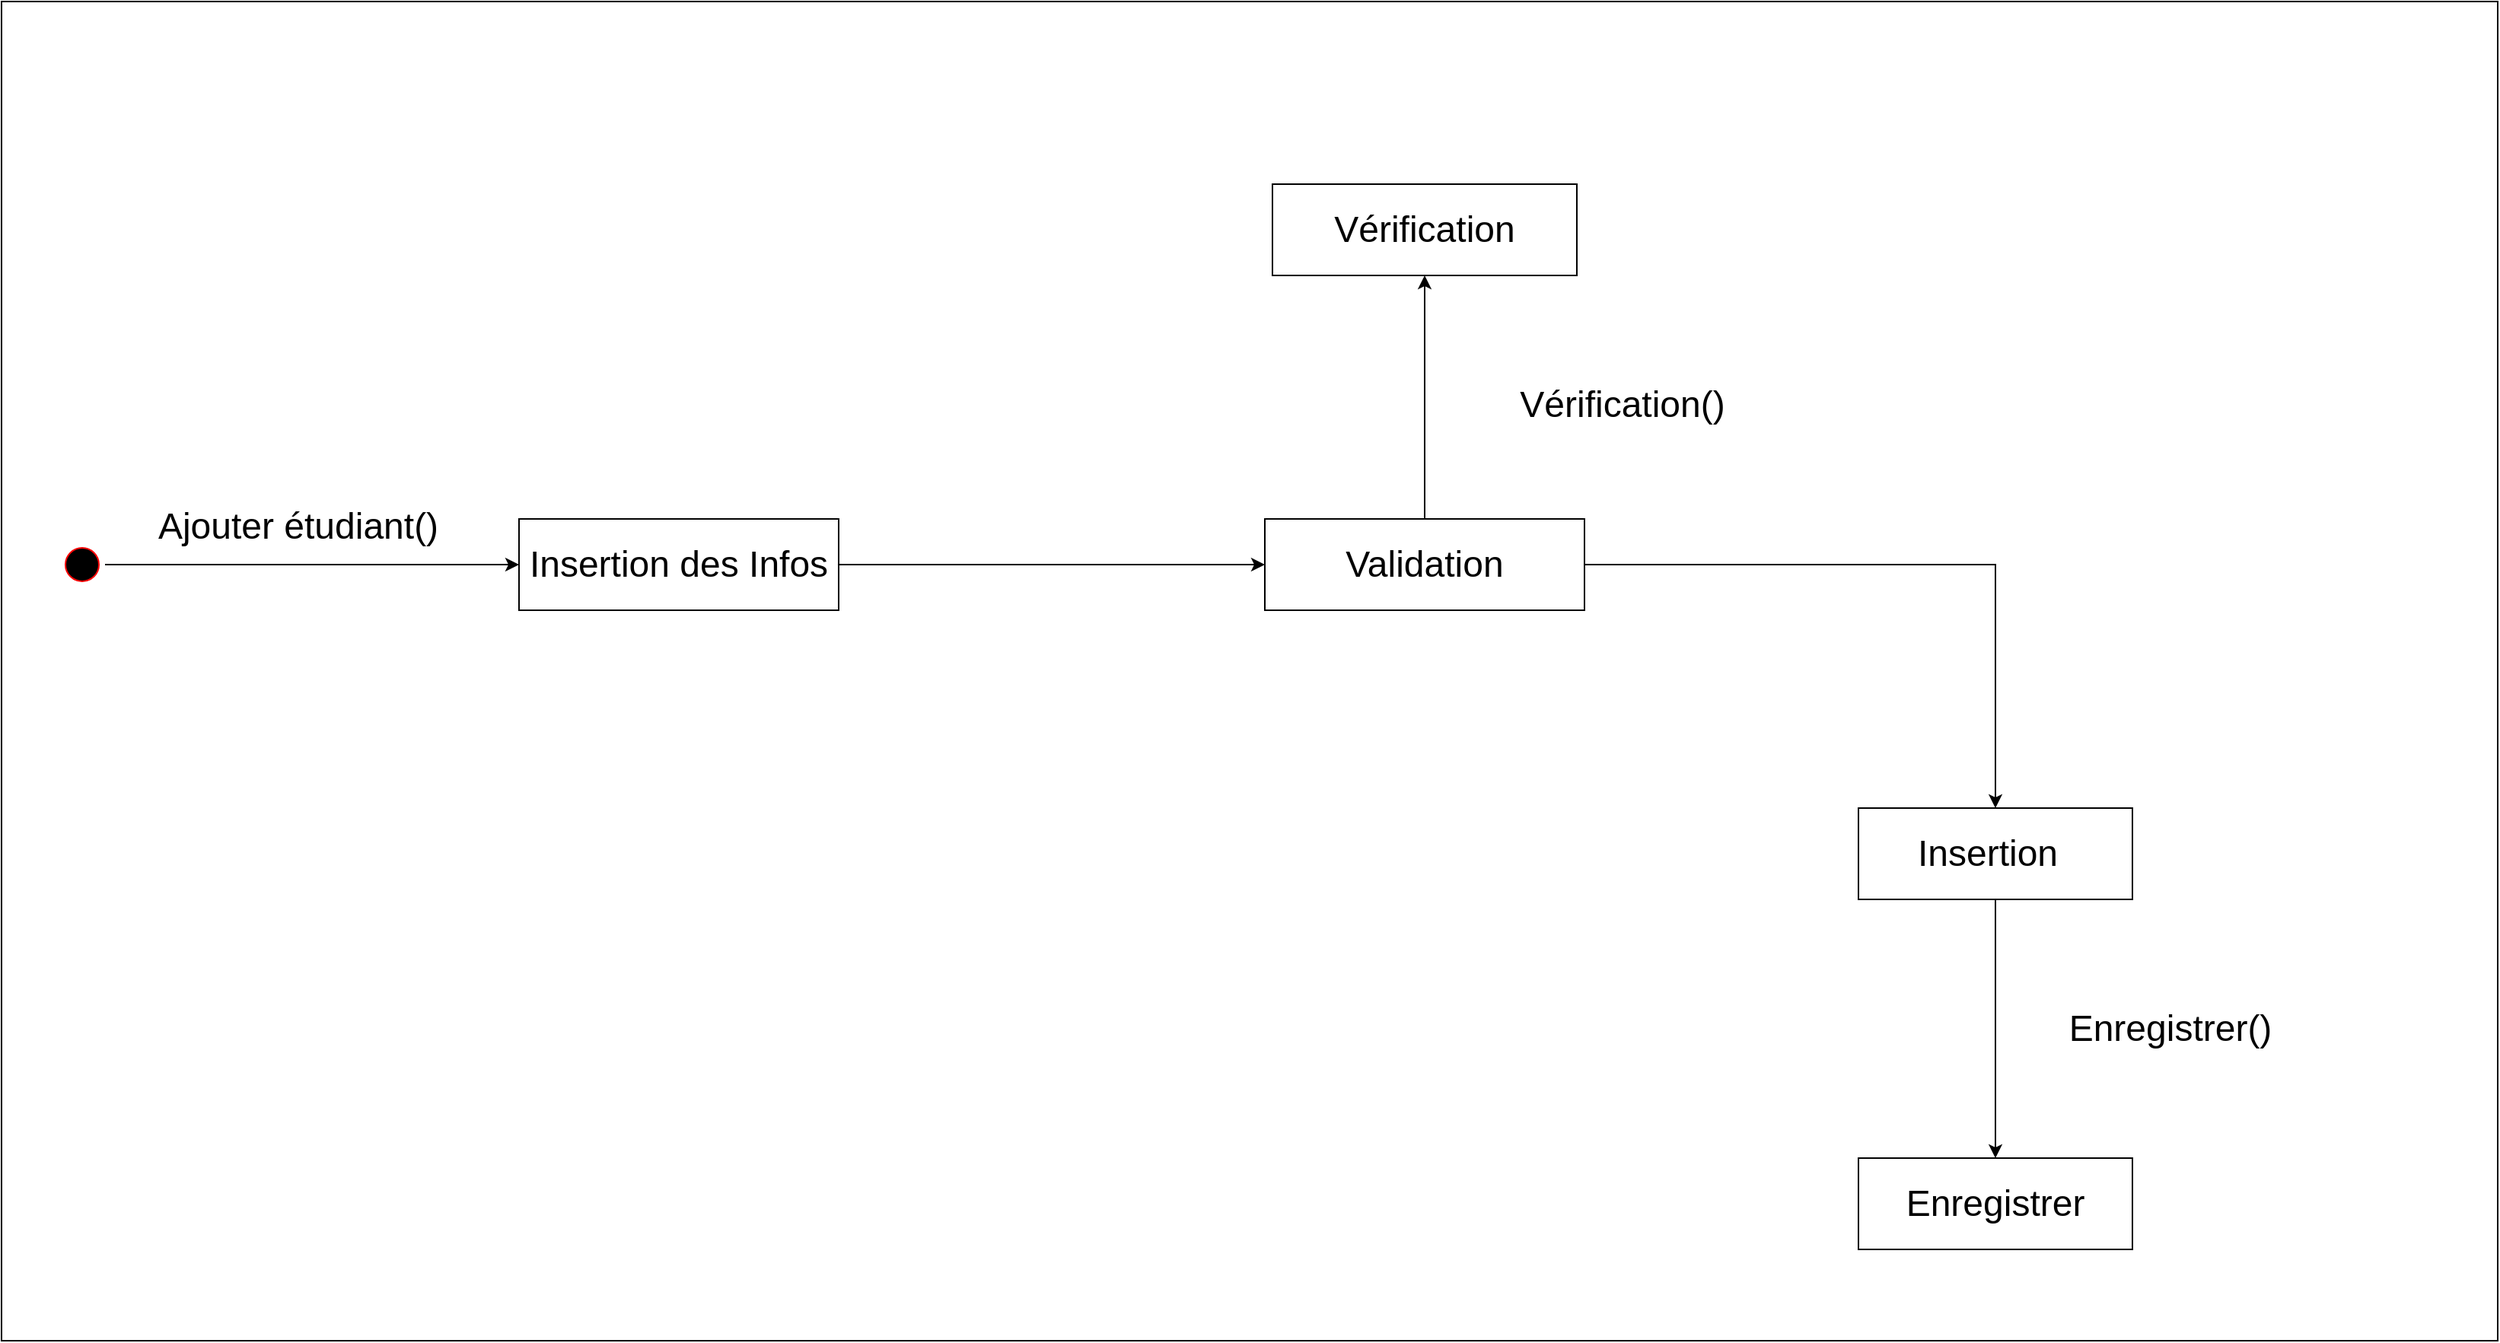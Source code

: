 <mxfile version="24.5.4" type="github">
  <diagram name="Page-1" id="e7e014a7-5840-1c2e-5031-d8a46d1fe8dd">
    <mxGraphModel dx="1760" dy="1678" grid="1" gridSize="10" guides="1" tooltips="1" connect="1" arrows="1" fold="1" page="1" pageScale="1" pageWidth="1169" pageHeight="826" background="none" math="0" shadow="0">
      <root>
        <mxCell id="0" />
        <mxCell id="1" parent="0" />
        <mxCell id="DYA4YHvUi6z84xLvEgc4-41" value="" style="rounded=0;whiteSpace=wrap;html=1;" vertex="1" parent="1">
          <mxGeometry x="100" y="-110" width="1640" height="880" as="geometry" />
        </mxCell>
        <mxCell id="DYA4YHvUi6z84xLvEgc4-55" value="" style="edgeStyle=orthogonalEdgeStyle;rounded=0;orthogonalLoop=1;jettySize=auto;html=1;" edge="1" parent="1" source="DYA4YHvUi6z84xLvEgc4-46" target="DYA4YHvUi6z84xLvEgc4-54">
          <mxGeometry relative="1" as="geometry" />
        </mxCell>
        <mxCell id="DYA4YHvUi6z84xLvEgc4-46" value="" style="ellipse;html=1;shape=startState;fillColor=#000000;strokeColor=#ff0000;direction=north;" vertex="1" parent="1">
          <mxGeometry x="138" y="245" width="30" height="30" as="geometry" />
        </mxCell>
        <mxCell id="DYA4YHvUi6z84xLvEgc4-54" value="" style="whiteSpace=wrap;html=1;" vertex="1" parent="1">
          <mxGeometry x="440" y="230" width="210" height="60" as="geometry" />
        </mxCell>
        <mxCell id="DYA4YHvUi6z84xLvEgc4-56" value="&lt;font style=&quot;font-size: 24px;&quot;&gt;Ajouter&amp;nbsp;&lt;span style=&quot;color: rgba(0, 0, 0, 0); font-family: monospace; font-size: 0px; text-align: start; text-wrap: nowrap;&quot;&gt;%3CmxGraphModel%3E%3Croot%3E%3CmxCell%20id%3D%220%22%2F%3E%3CmxCell%20id%3D%221%22%20parent%3D%220%22%2F%3E%3CmxCell%20id%3D%222%22%20value%3D%22%26lt%3Bfont%20style%3D%26quot%3Bfont-size%3A%2024px%3B%26quot%3B%26gt%3BInsertion%20des%20Infos%26lt%3B%2Ffont%26gt%3B%22%20style%3D%22text%3Bhtml%3D1%3Balign%3Dcenter%3BverticalAlign%3Dmiddle%3BwhiteSpace%3Dwrap%3Brounded%3D0%3B%22%20vertex%3D%221%22%20parent%3D%221%22%3E%3CmxGeometry%20x%3D%22440%22%20y%3D%22245%22%20width%3D%22210%22%20height%3D%2230%22%20as%3D%22geometry%22%2F%3E%3C%2FmxCell%3E%3C%2Froot%3E%3C%2FmxGraphModel%3E&lt;/span&gt;étudiant()&lt;/font&gt;" style="text;html=1;align=center;verticalAlign=middle;whiteSpace=wrap;rounded=0;" vertex="1" parent="1">
          <mxGeometry x="190" y="220" width="210" height="30" as="geometry" />
        </mxCell>
        <mxCell id="DYA4YHvUi6z84xLvEgc4-59" value="" style="edgeStyle=orthogonalEdgeStyle;rounded=0;orthogonalLoop=1;jettySize=auto;html=1;" edge="1" parent="1" source="DYA4YHvUi6z84xLvEgc4-57" target="DYA4YHvUi6z84xLvEgc4-58">
          <mxGeometry relative="1" as="geometry" />
        </mxCell>
        <mxCell id="DYA4YHvUi6z84xLvEgc4-57" value="&lt;font style=&quot;font-size: 24px;&quot;&gt;Insertion des Infos&lt;/font&gt;" style="text;html=1;align=center;verticalAlign=middle;whiteSpace=wrap;rounded=0;" vertex="1" parent="1">
          <mxGeometry x="440" y="245" width="210" height="30" as="geometry" />
        </mxCell>
        <mxCell id="DYA4YHvUi6z84xLvEgc4-62" value="" style="edgeStyle=orthogonalEdgeStyle;rounded=0;orthogonalLoop=1;jettySize=auto;html=1;" edge="1" parent="1" source="DYA4YHvUi6z84xLvEgc4-58" target="DYA4YHvUi6z84xLvEgc4-61">
          <mxGeometry relative="1" as="geometry" />
        </mxCell>
        <mxCell id="DYA4YHvUi6z84xLvEgc4-58" value="" style="whiteSpace=wrap;html=1;" vertex="1" parent="1">
          <mxGeometry x="930" y="230" width="210" height="60" as="geometry" />
        </mxCell>
        <mxCell id="DYA4YHvUi6z84xLvEgc4-66" value="" style="edgeStyle=orthogonalEdgeStyle;rounded=0;orthogonalLoop=1;jettySize=auto;html=1;" edge="1" parent="1" source="DYA4YHvUi6z84xLvEgc4-60" target="DYA4YHvUi6z84xLvEgc4-65">
          <mxGeometry relative="1" as="geometry" />
        </mxCell>
        <mxCell id="DYA4YHvUi6z84xLvEgc4-60" value="&lt;font style=&quot;font-size: 24px;&quot;&gt;Validation&lt;/font&gt;" style="text;html=1;align=center;verticalAlign=middle;whiteSpace=wrap;rounded=0;" vertex="1" parent="1">
          <mxGeometry x="930" y="245" width="210" height="30" as="geometry" />
        </mxCell>
        <mxCell id="DYA4YHvUi6z84xLvEgc4-61" value="" style="whiteSpace=wrap;html=1;" vertex="1" parent="1">
          <mxGeometry x="935" y="10" width="200" height="60" as="geometry" />
        </mxCell>
        <mxCell id="DYA4YHvUi6z84xLvEgc4-63" value="&lt;font style=&quot;font-size: 24px;&quot;&gt;Vérification&lt;/font&gt;" style="text;html=1;align=center;verticalAlign=middle;whiteSpace=wrap;rounded=0;" vertex="1" parent="1">
          <mxGeometry x="930" y="25" width="210" height="30" as="geometry" />
        </mxCell>
        <mxCell id="DYA4YHvUi6z84xLvEgc4-64" value="&lt;span style=&quot;font-size: 24px;&quot;&gt;Vérification()&lt;/span&gt;" style="text;html=1;align=center;verticalAlign=middle;whiteSpace=wrap;rounded=0;" vertex="1" parent="1">
          <mxGeometry x="1060" y="140" width="210" height="30" as="geometry" />
        </mxCell>
        <mxCell id="DYA4YHvUi6z84xLvEgc4-70" value="" style="edgeStyle=orthogonalEdgeStyle;rounded=0;orthogonalLoop=1;jettySize=auto;html=1;" edge="1" parent="1" source="DYA4YHvUi6z84xLvEgc4-65" target="DYA4YHvUi6z84xLvEgc4-69">
          <mxGeometry relative="1" as="geometry" />
        </mxCell>
        <mxCell id="DYA4YHvUi6z84xLvEgc4-65" value="" style="whiteSpace=wrap;html=1;" vertex="1" parent="1">
          <mxGeometry x="1320" y="420" width="180" height="60" as="geometry" />
        </mxCell>
        <mxCell id="DYA4YHvUi6z84xLvEgc4-67" value="&lt;font style=&quot;font-size: 24px;&quot;&gt;Insertion&lt;/font&gt;" style="text;html=1;align=center;verticalAlign=middle;whiteSpace=wrap;rounded=0;" vertex="1" parent="1">
          <mxGeometry x="1300" y="435" width="210" height="30" as="geometry" />
        </mxCell>
        <mxCell id="DYA4YHvUi6z84xLvEgc4-69" value="" style="whiteSpace=wrap;html=1;" vertex="1" parent="1">
          <mxGeometry x="1320" y="650" width="180" height="60" as="geometry" />
        </mxCell>
        <mxCell id="DYA4YHvUi6z84xLvEgc4-71" value="&lt;span style=&quot;font-size: 24px;&quot;&gt;Enregistrer()&lt;/span&gt;" style="text;html=1;align=center;verticalAlign=middle;whiteSpace=wrap;rounded=0;" vertex="1" parent="1">
          <mxGeometry x="1420" y="550" width="210" height="30" as="geometry" />
        </mxCell>
        <mxCell id="DYA4YHvUi6z84xLvEgc4-74" value="&lt;span style=&quot;font-size: 24px;&quot;&gt;Enregistrer&lt;/span&gt;" style="text;html=1;align=center;verticalAlign=middle;whiteSpace=wrap;rounded=0;" vertex="1" parent="1">
          <mxGeometry x="1305" y="665" width="210" height="30" as="geometry" />
        </mxCell>
      </root>
    </mxGraphModel>
  </diagram>
</mxfile>
